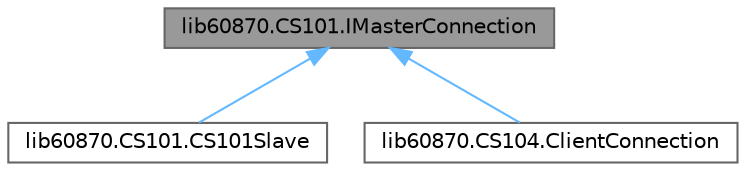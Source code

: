 digraph "lib60870.CS101.IMasterConnection"
{
 // LATEX_PDF_SIZE
  bgcolor="transparent";
  edge [fontname=Helvetica,fontsize=10,labelfontname=Helvetica,labelfontsize=10];
  node [fontname=Helvetica,fontsize=10,shape=box,height=0.2,width=0.4];
  Node1 [id="Node000001",label="lib60870.CS101.IMasterConnection",height=0.2,width=0.4,color="gray40", fillcolor="grey60", style="filled", fontcolor="black",tooltip="Provides functions to be used in Slave callbacks to send data back to the master."];
  Node1 -> Node2 [id="edge1_Node000001_Node000002",dir="back",color="steelblue1",style="solid",tooltip=" "];
  Node2 [id="Node000002",label="lib60870.CS101.CS101Slave",height=0.2,width=0.4,color="gray40", fillcolor="white", style="filled",URL="$classlib60870_1_1_c_s101_1_1_c_s101_slave.html",tooltip="CS 101 slave implementation (implements Slave interface)"];
  Node1 -> Node3 [id="edge2_Node000001_Node000003",dir="back",color="steelblue1",style="solid",tooltip=" "];
  Node3 [id="Node000003",label="lib60870.CS104.ClientConnection",height=0.2,width=0.4,color="gray40", fillcolor="white", style="filled",URL="$classlib60870_1_1_c_s104_1_1_client_connection.html",tooltip="Represents a client (master) connection."];
}
